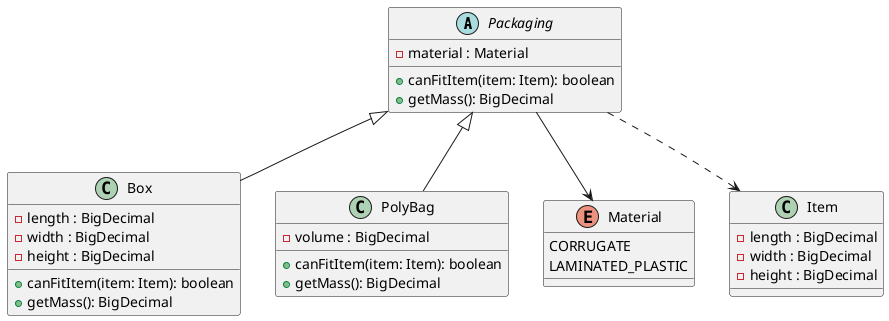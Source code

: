 @startuml
abstract class Packaging {
  - material : Material
  + canFitItem(item: Item): boolean
  + getMass(): BigDecimal
}

class Box {
  - length : BigDecimal
  - width : BigDecimal
  - height : BigDecimal
  + canFitItem(item: Item): boolean
  + getMass(): BigDecimal
}

class PolyBag {
  - volume : BigDecimal
  + canFitItem(item: Item): boolean
  + getMass(): BigDecimal
}

enum Material {
  CORRUGATE
  LAMINATED_PLASTIC
}

class Item {
  - length : BigDecimal
  - width : BigDecimal
  - height : BigDecimal
}

Packaging <|-- Box
Packaging <|-- PolyBag
Packaging --> Material
Packaging ..> Item
@enduml